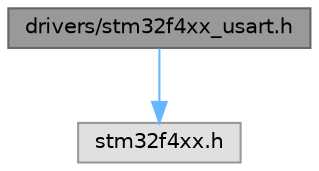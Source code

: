 digraph "drivers/stm32f4xx_usart.h"
{
 // LATEX_PDF_SIZE
  bgcolor="transparent";
  edge [fontname=Helvetica,fontsize=10,labelfontname=Helvetica,labelfontsize=10];
  node [fontname=Helvetica,fontsize=10,shape=box,height=0.2,width=0.4];
  Node1 [id="Node000001",label="drivers/stm32f4xx_usart.h",height=0.2,width=0.4,color="gray40", fillcolor="grey60", style="filled", fontcolor="black",tooltip="This file contains all the functions prototypes for the USART firmware library."];
  Node1 -> Node2 [id="edge1_Node000001_Node000002",color="steelblue1",style="solid",tooltip=" "];
  Node2 [id="Node000002",label="stm32f4xx.h",height=0.2,width=0.4,color="grey60", fillcolor="#E0E0E0", style="filled",tooltip=" "];
}
